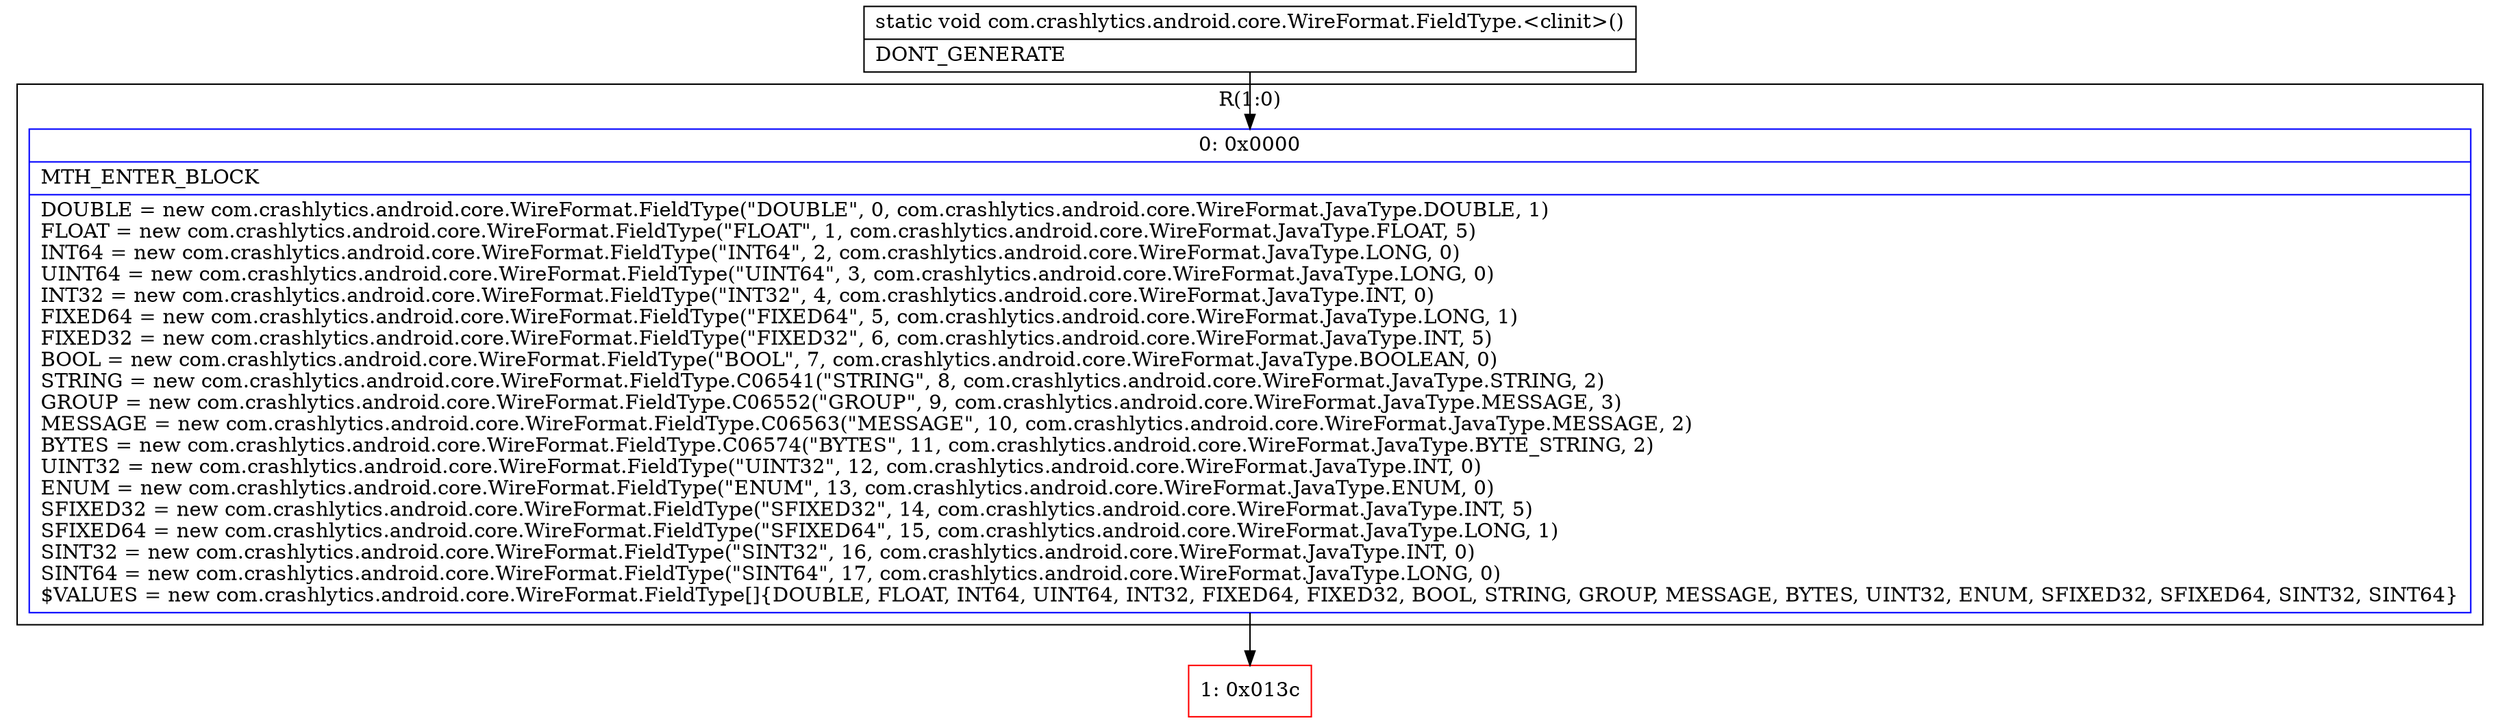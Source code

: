 digraph "CFG forcom.crashlytics.android.core.WireFormat.FieldType.\<clinit\>()V" {
subgraph cluster_Region_1933159685 {
label = "R(1:0)";
node [shape=record,color=blue];
Node_0 [shape=record,label="{0\:\ 0x0000|MTH_ENTER_BLOCK\l|DOUBLE = new com.crashlytics.android.core.WireFormat.FieldType(\"DOUBLE\", 0, com.crashlytics.android.core.WireFormat.JavaType.DOUBLE, 1)\lFLOAT = new com.crashlytics.android.core.WireFormat.FieldType(\"FLOAT\", 1, com.crashlytics.android.core.WireFormat.JavaType.FLOAT, 5)\lINT64 = new com.crashlytics.android.core.WireFormat.FieldType(\"INT64\", 2, com.crashlytics.android.core.WireFormat.JavaType.LONG, 0)\lUINT64 = new com.crashlytics.android.core.WireFormat.FieldType(\"UINT64\", 3, com.crashlytics.android.core.WireFormat.JavaType.LONG, 0)\lINT32 = new com.crashlytics.android.core.WireFormat.FieldType(\"INT32\", 4, com.crashlytics.android.core.WireFormat.JavaType.INT, 0)\lFIXED64 = new com.crashlytics.android.core.WireFormat.FieldType(\"FIXED64\", 5, com.crashlytics.android.core.WireFormat.JavaType.LONG, 1)\lFIXED32 = new com.crashlytics.android.core.WireFormat.FieldType(\"FIXED32\", 6, com.crashlytics.android.core.WireFormat.JavaType.INT, 5)\lBOOL = new com.crashlytics.android.core.WireFormat.FieldType(\"BOOL\", 7, com.crashlytics.android.core.WireFormat.JavaType.BOOLEAN, 0)\lSTRING = new com.crashlytics.android.core.WireFormat.FieldType.C06541(\"STRING\", 8, com.crashlytics.android.core.WireFormat.JavaType.STRING, 2)\lGROUP = new com.crashlytics.android.core.WireFormat.FieldType.C06552(\"GROUP\", 9, com.crashlytics.android.core.WireFormat.JavaType.MESSAGE, 3)\lMESSAGE = new com.crashlytics.android.core.WireFormat.FieldType.C06563(\"MESSAGE\", 10, com.crashlytics.android.core.WireFormat.JavaType.MESSAGE, 2)\lBYTES = new com.crashlytics.android.core.WireFormat.FieldType.C06574(\"BYTES\", 11, com.crashlytics.android.core.WireFormat.JavaType.BYTE_STRING, 2)\lUINT32 = new com.crashlytics.android.core.WireFormat.FieldType(\"UINT32\", 12, com.crashlytics.android.core.WireFormat.JavaType.INT, 0)\lENUM = new com.crashlytics.android.core.WireFormat.FieldType(\"ENUM\", 13, com.crashlytics.android.core.WireFormat.JavaType.ENUM, 0)\lSFIXED32 = new com.crashlytics.android.core.WireFormat.FieldType(\"SFIXED32\", 14, com.crashlytics.android.core.WireFormat.JavaType.INT, 5)\lSFIXED64 = new com.crashlytics.android.core.WireFormat.FieldType(\"SFIXED64\", 15, com.crashlytics.android.core.WireFormat.JavaType.LONG, 1)\lSINT32 = new com.crashlytics.android.core.WireFormat.FieldType(\"SINT32\", 16, com.crashlytics.android.core.WireFormat.JavaType.INT, 0)\lSINT64 = new com.crashlytics.android.core.WireFormat.FieldType(\"SINT64\", 17, com.crashlytics.android.core.WireFormat.JavaType.LONG, 0)\l$VALUES = new com.crashlytics.android.core.WireFormat.FieldType[]\{DOUBLE, FLOAT, INT64, UINT64, INT32, FIXED64, FIXED32, BOOL, STRING, GROUP, MESSAGE, BYTES, UINT32, ENUM, SFIXED32, SFIXED64, SINT32, SINT64\}\l}"];
}
Node_1 [shape=record,color=red,label="{1\:\ 0x013c}"];
MethodNode[shape=record,label="{static void com.crashlytics.android.core.WireFormat.FieldType.\<clinit\>()  | DONT_GENERATE\l}"];
MethodNode -> Node_0;
Node_0 -> Node_1;
}

